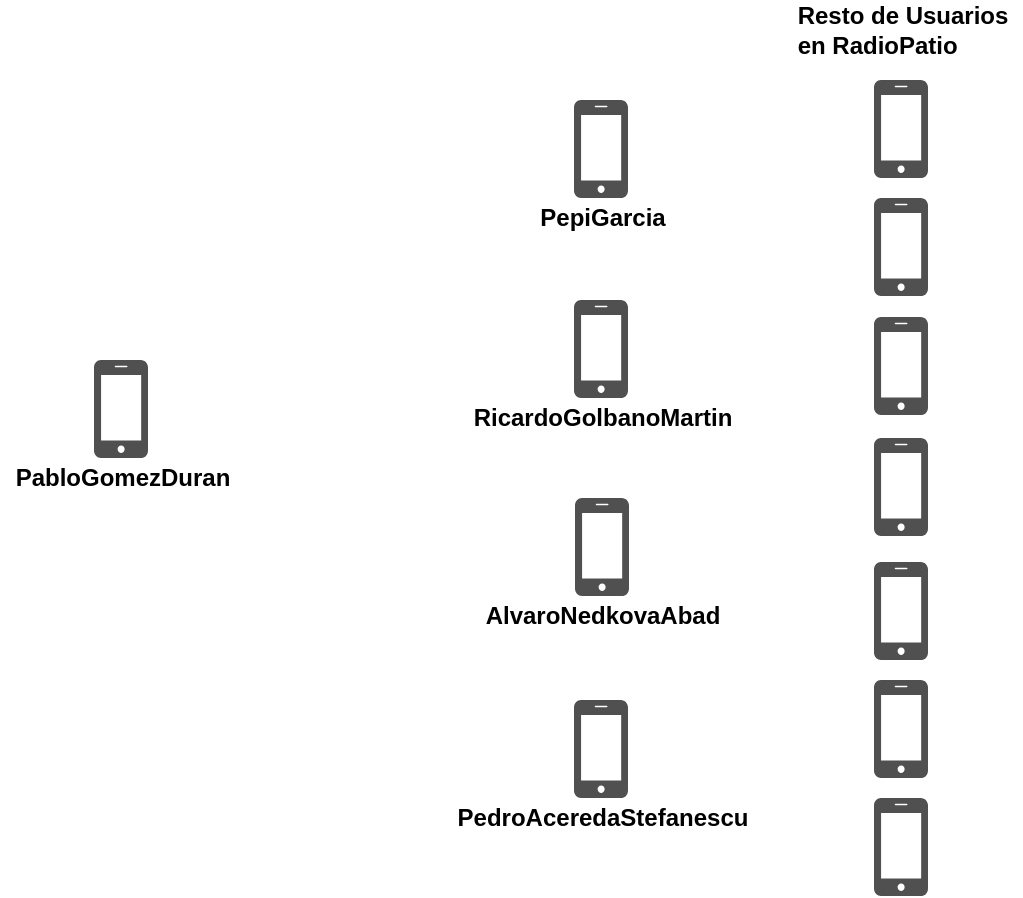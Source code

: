 <mxfile version="12.9.7" type="device"><diagram id="bg1yHosq9i6P0wzo3ZpR" name="Page-1"><mxGraphModel dx="865" dy="493" grid="1" gridSize="10" guides="1" tooltips="1" connect="1" arrows="1" fold="1" page="1" pageScale="1" pageWidth="827" pageHeight="1169" math="0" shadow="0"><root><mxCell id="0"/><mxCell id="1" parent="0"/><mxCell id="VVi7EhLJjbe6awsmtU0P-1" value="" style="pointerEvents=1;shadow=0;dashed=0;html=1;strokeColor=none;fillColor=#505050;labelPosition=center;verticalLabelPosition=bottom;verticalAlign=top;outlineConnect=0;align=center;shape=mxgraph.office.devices.cell_phone_iphone_proportional;" vertex="1" parent="1"><mxGeometry x="200" y="270" width="27" height="49" as="geometry"/></mxCell><mxCell id="VVi7EhLJjbe6awsmtU0P-2" value="" style="shape=image;html=1;verticalAlign=top;verticalLabelPosition=bottom;labelBackgroundColor=#ffffff;imageAspect=0;aspect=fixed;image=https://cdn4.iconfinder.com/data/icons/free-ui/64/v-26-128.png" vertex="1" parent="1"><mxGeometry x="620" y="500" width="20" height="20" as="geometry"/></mxCell><mxCell id="VVi7EhLJjbe6awsmtU0P-3" value="" style="shape=image;html=1;verticalAlign=top;verticalLabelPosition=bottom;labelBackgroundColor=#ffffff;imageAspect=0;aspect=fixed;image=https://cdn4.iconfinder.com/data/icons/free-ui/64/v-26-128.png" vertex="1" parent="1"><mxGeometry x="443.5" y="219" width="20" height="20" as="geometry"/></mxCell><mxCell id="VVi7EhLJjbe6awsmtU0P-4" value="" style="shape=image;html=1;verticalAlign=top;verticalLabelPosition=bottom;labelBackgroundColor=#ffffff;imageAspect=0;aspect=fixed;image=https://cdn4.iconfinder.com/data/icons/free-ui/64/v-26-128.png" vertex="1" parent="1"><mxGeometry x="444" y="120" width="20" height="20" as="geometry"/></mxCell><mxCell id="VVi7EhLJjbe6awsmtU0P-5" value="" style="shape=image;html=1;verticalAlign=top;verticalLabelPosition=bottom;labelBackgroundColor=#ffffff;imageAspect=0;aspect=fixed;image=https://cdn4.iconfinder.com/data/icons/free-ui/64/v-26-128.png" vertex="1" parent="1"><mxGeometry x="620" y="385.5" width="20" height="20" as="geometry"/></mxCell><mxCell id="VVi7EhLJjbe6awsmtU0P-6" value="PabloGomezDuran" style="text;html=1;align=center;verticalAlign=middle;resizable=0;points=[];autosize=1;fontStyle=1" vertex="1" parent="1"><mxGeometry x="153.5" y="319" width="120" height="20" as="geometry"/></mxCell><mxCell id="VVi7EhLJjbe6awsmtU0P-7" value="" style="pointerEvents=1;shadow=0;dashed=0;html=1;strokeColor=none;fillColor=#505050;labelPosition=center;verticalLabelPosition=bottom;verticalAlign=top;outlineConnect=0;align=center;shape=mxgraph.office.devices.cell_phone_iphone_proportional;" vertex="1" parent="1"><mxGeometry x="440" y="440" width="27" height="49" as="geometry"/></mxCell><mxCell id="VVi7EhLJjbe6awsmtU0P-8" value="" style="pointerEvents=1;shadow=0;dashed=0;html=1;strokeColor=none;fillColor=#505050;labelPosition=center;verticalLabelPosition=bottom;verticalAlign=top;outlineConnect=0;align=center;shape=mxgraph.office.devices.cell_phone_iphone_proportional;" vertex="1" parent="1"><mxGeometry x="440.5" y="339" width="27" height="49" as="geometry"/></mxCell><mxCell id="VVi7EhLJjbe6awsmtU0P-9" value="" style="pointerEvents=1;shadow=0;dashed=0;html=1;strokeColor=none;fillColor=#505050;labelPosition=center;verticalLabelPosition=bottom;verticalAlign=top;outlineConnect=0;align=center;shape=mxgraph.office.devices.cell_phone_iphone_proportional;" vertex="1" parent="1"><mxGeometry x="440" y="240" width="27" height="49" as="geometry"/></mxCell><mxCell id="VVi7EhLJjbe6awsmtU0P-10" value="" style="pointerEvents=1;shadow=0;dashed=0;html=1;strokeColor=none;fillColor=#505050;labelPosition=center;verticalLabelPosition=bottom;verticalAlign=top;outlineConnect=0;align=center;shape=mxgraph.office.devices.cell_phone_iphone_proportional;" vertex="1" parent="1"><mxGeometry x="440" y="140" width="27" height="49" as="geometry"/></mxCell><mxCell id="VVi7EhLJjbe6awsmtU0P-11" value="RicardoGolbanoMartin" style="text;html=1;align=center;verticalAlign=middle;resizable=0;points=[];autosize=1;fontStyle=1" vertex="1" parent="1"><mxGeometry x="383.5" y="289" width="140" height="20" as="geometry"/></mxCell><mxCell id="VVi7EhLJjbe6awsmtU0P-12" value="PedroAceredaStefanescu" style="text;html=1;align=center;verticalAlign=middle;resizable=0;points=[];autosize=1;fontStyle=1" vertex="1" parent="1"><mxGeometry x="373.5" y="489" width="160" height="20" as="geometry"/></mxCell><mxCell id="VVi7EhLJjbe6awsmtU0P-13" value="AlvaroNedkovaAbad" style="text;html=1;align=center;verticalAlign=middle;resizable=0;points=[];autosize=1;fontStyle=1" vertex="1" parent="1"><mxGeometry x="389" y="388" width="130" height="20" as="geometry"/></mxCell><mxCell id="VVi7EhLJjbe6awsmtU0P-14" value="PepiGarcia" style="text;html=1;align=center;verticalAlign=middle;resizable=0;points=[];autosize=1;fontStyle=1" vertex="1" parent="1"><mxGeometry x="414" y="189" width="80" height="20" as="geometry"/></mxCell><mxCell id="VVi7EhLJjbe6awsmtU0P-17" value="" style="pointerEvents=1;shadow=0;dashed=0;html=1;strokeColor=none;fillColor=#505050;labelPosition=center;verticalLabelPosition=bottom;verticalAlign=top;outlineConnect=0;align=center;shape=mxgraph.office.devices.cell_phone_iphone_proportional;" vertex="1" parent="1"><mxGeometry x="590" y="309" width="27" height="49" as="geometry"/></mxCell><mxCell id="VVi7EhLJjbe6awsmtU0P-18" value="" style="pointerEvents=1;shadow=0;dashed=0;html=1;strokeColor=none;fillColor=#505050;labelPosition=center;verticalLabelPosition=bottom;verticalAlign=top;outlineConnect=0;align=center;shape=mxgraph.office.devices.cell_phone_iphone_proportional;" vertex="1" parent="1"><mxGeometry x="590" y="189" width="27" height="49" as="geometry"/></mxCell><mxCell id="VVi7EhLJjbe6awsmtU0P-19" value="" style="pointerEvents=1;shadow=0;dashed=0;html=1;strokeColor=none;fillColor=#505050;labelPosition=center;verticalLabelPosition=bottom;verticalAlign=top;outlineConnect=0;align=center;shape=mxgraph.office.devices.cell_phone_iphone_proportional;" vertex="1" parent="1"><mxGeometry x="590" y="130" width="27" height="49" as="geometry"/></mxCell><mxCell id="VVi7EhLJjbe6awsmtU0P-20" value="" style="pointerEvents=1;shadow=0;dashed=0;html=1;strokeColor=none;fillColor=#505050;labelPosition=center;verticalLabelPosition=bottom;verticalAlign=top;outlineConnect=0;align=center;shape=mxgraph.office.devices.cell_phone_iphone_proportional;" vertex="1" parent="1"><mxGeometry x="590" y="371" width="27" height="49" as="geometry"/></mxCell><mxCell id="VVi7EhLJjbe6awsmtU0P-21" value="" style="pointerEvents=1;shadow=0;dashed=0;html=1;strokeColor=none;fillColor=#505050;labelPosition=center;verticalLabelPosition=bottom;verticalAlign=top;outlineConnect=0;align=center;shape=mxgraph.office.devices.cell_phone_iphone_proportional;" vertex="1" parent="1"><mxGeometry x="590" y="430" width="27" height="49" as="geometry"/></mxCell><mxCell id="VVi7EhLJjbe6awsmtU0P-22" value="" style="pointerEvents=1;shadow=0;dashed=0;html=1;strokeColor=none;fillColor=#505050;labelPosition=center;verticalLabelPosition=bottom;verticalAlign=top;outlineConnect=0;align=center;shape=mxgraph.office.devices.cell_phone_iphone_proportional;" vertex="1" parent="1"><mxGeometry x="590" y="248.5" width="27" height="49" as="geometry"/></mxCell><mxCell id="VVi7EhLJjbe6awsmtU0P-23" value="" style="pointerEvents=1;shadow=0;dashed=0;html=1;strokeColor=none;fillColor=#505050;labelPosition=center;verticalLabelPosition=bottom;verticalAlign=top;outlineConnect=0;align=center;shape=mxgraph.office.devices.cell_phone_iphone_proportional;" vertex="1" parent="1"><mxGeometry x="590" y="489" width="27" height="49" as="geometry"/></mxCell><mxCell id="VVi7EhLJjbe6awsmtU0P-32" value="" style="shape=image;html=1;verticalAlign=top;verticalLabelPosition=bottom;labelBackgroundColor=#ffffff;imageAspect=0;aspect=fixed;image=https://cdn4.iconfinder.com/data/icons/free-ui/64/v-26-128.png" vertex="1" parent="1"><mxGeometry x="620" y="444.5" width="20" height="20" as="geometry"/></mxCell><mxCell id="VVi7EhLJjbe6awsmtU0P-36" value="" style="shape=image;html=1;verticalAlign=top;verticalLabelPosition=bottom;labelBackgroundColor=#ffffff;imageAspect=0;aspect=fixed;image=https://cdn4.iconfinder.com/data/icons/free-ui/64/v-26-128.png" vertex="1" parent="1"><mxGeometry x="620" y="323.5" width="20" height="20" as="geometry"/></mxCell><mxCell id="VVi7EhLJjbe6awsmtU0P-37" value="" style="shape=image;html=1;verticalAlign=top;verticalLabelPosition=bottom;labelBackgroundColor=#ffffff;imageAspect=0;aspect=fixed;image=https://cdn4.iconfinder.com/data/icons/free-ui/64/v-26-128.png" vertex="1" parent="1"><mxGeometry x="620" y="260.5" width="20" height="20" as="geometry"/></mxCell><mxCell id="VVi7EhLJjbe6awsmtU0P-38" value="" style="shape=image;html=1;verticalAlign=top;verticalLabelPosition=bottom;labelBackgroundColor=#ffffff;imageAspect=0;aspect=fixed;image=https://cdn4.iconfinder.com/data/icons/free-ui/64/v-26-128.png" vertex="1" parent="1"><mxGeometry x="620" y="203.5" width="20" height="20" as="geometry"/></mxCell><mxCell id="VVi7EhLJjbe6awsmtU0P-39" value="" style="shape=image;html=1;verticalAlign=top;verticalLabelPosition=bottom;labelBackgroundColor=#ffffff;imageAspect=0;aspect=fixed;image=https://cdn4.iconfinder.com/data/icons/free-ui/64/v-26-128.png" vertex="1" parent="1"><mxGeometry x="620" y="144.5" width="20" height="20" as="geometry"/></mxCell><mxCell id="VVi7EhLJjbe6awsmtU0P-40" value="&lt;div&gt;Resto de Usuarios &lt;br&gt;&lt;/div&gt;&lt;div align=&quot;left&quot;&gt;en RadioPatio&lt;/div&gt;" style="text;html=1;align=center;verticalAlign=middle;resizable=0;points=[];autosize=1;fontStyle=1" vertex="1" parent="1"><mxGeometry x="543.5" y="90" width="120" height="30" as="geometry"/></mxCell><mxCell id="VVi7EhLJjbe6awsmtU0P-41" value="" style="shape=image;verticalLabelPosition=bottom;labelBackgroundColor=#ffffff;verticalAlign=top;aspect=fixed;imageAspect=0;image=https://cdn.discordapp.com/attachments/695740260474421300/696089769620275250/add-friend.png;" vertex="1" parent="1"><mxGeometry x="594.25" y="263.75" width="18.5" height="18.5" as="geometry"/></mxCell><mxCell id="VVi7EhLJjbe6awsmtU0P-43" value="" style="shape=image;verticalLabelPosition=bottom;labelBackgroundColor=#ffffff;verticalAlign=top;aspect=fixed;imageAspect=0;image=https://cdn.discordapp.com/attachments/695740260474421300/696089769620275250/add-friend.png;" vertex="1" parent="1"><mxGeometry x="594.25" y="386.25" width="18.5" height="18.5" as="geometry"/></mxCell><mxCell id="VVi7EhLJjbe6awsmtU0P-44" value="" style="shape=image;verticalLabelPosition=bottom;labelBackgroundColor=#ffffff;verticalAlign=top;aspect=fixed;imageAspect=0;image=https://cdn.discordapp.com/attachments/695740260474421300/696089769620275250/add-friend.png;" vertex="1" parent="1"><mxGeometry x="594.25" y="504.25" width="18.5" height="18.5" as="geometry"/></mxCell><mxCell id="VVi7EhLJjbe6awsmtU0P-45" value="" style="shape=image;verticalLabelPosition=bottom;labelBackgroundColor=#ffffff;verticalAlign=top;aspect=fixed;imageAspect=0;image=https://cdn.discordapp.com/attachments/695740260474421300/696089769620275250/add-friend.png;" vertex="1" parent="1"><mxGeometry x="444.25" y="155.25" width="18.5" height="18.5" as="geometry"/></mxCell><mxCell id="VVi7EhLJjbe6awsmtU0P-46" value="" style="shape=image;verticalLabelPosition=bottom;labelBackgroundColor=#ffffff;verticalAlign=top;aspect=fixed;imageAspect=0;image=https://cdn.discordapp.com/attachments/695740260474421300/696089769620275250/add-friend.png;" vertex="1" parent="1"><mxGeometry x="444.75" y="255.25" width="18.5" height="18.5" as="geometry"/></mxCell></root></mxGraphModel></diagram></mxfile>